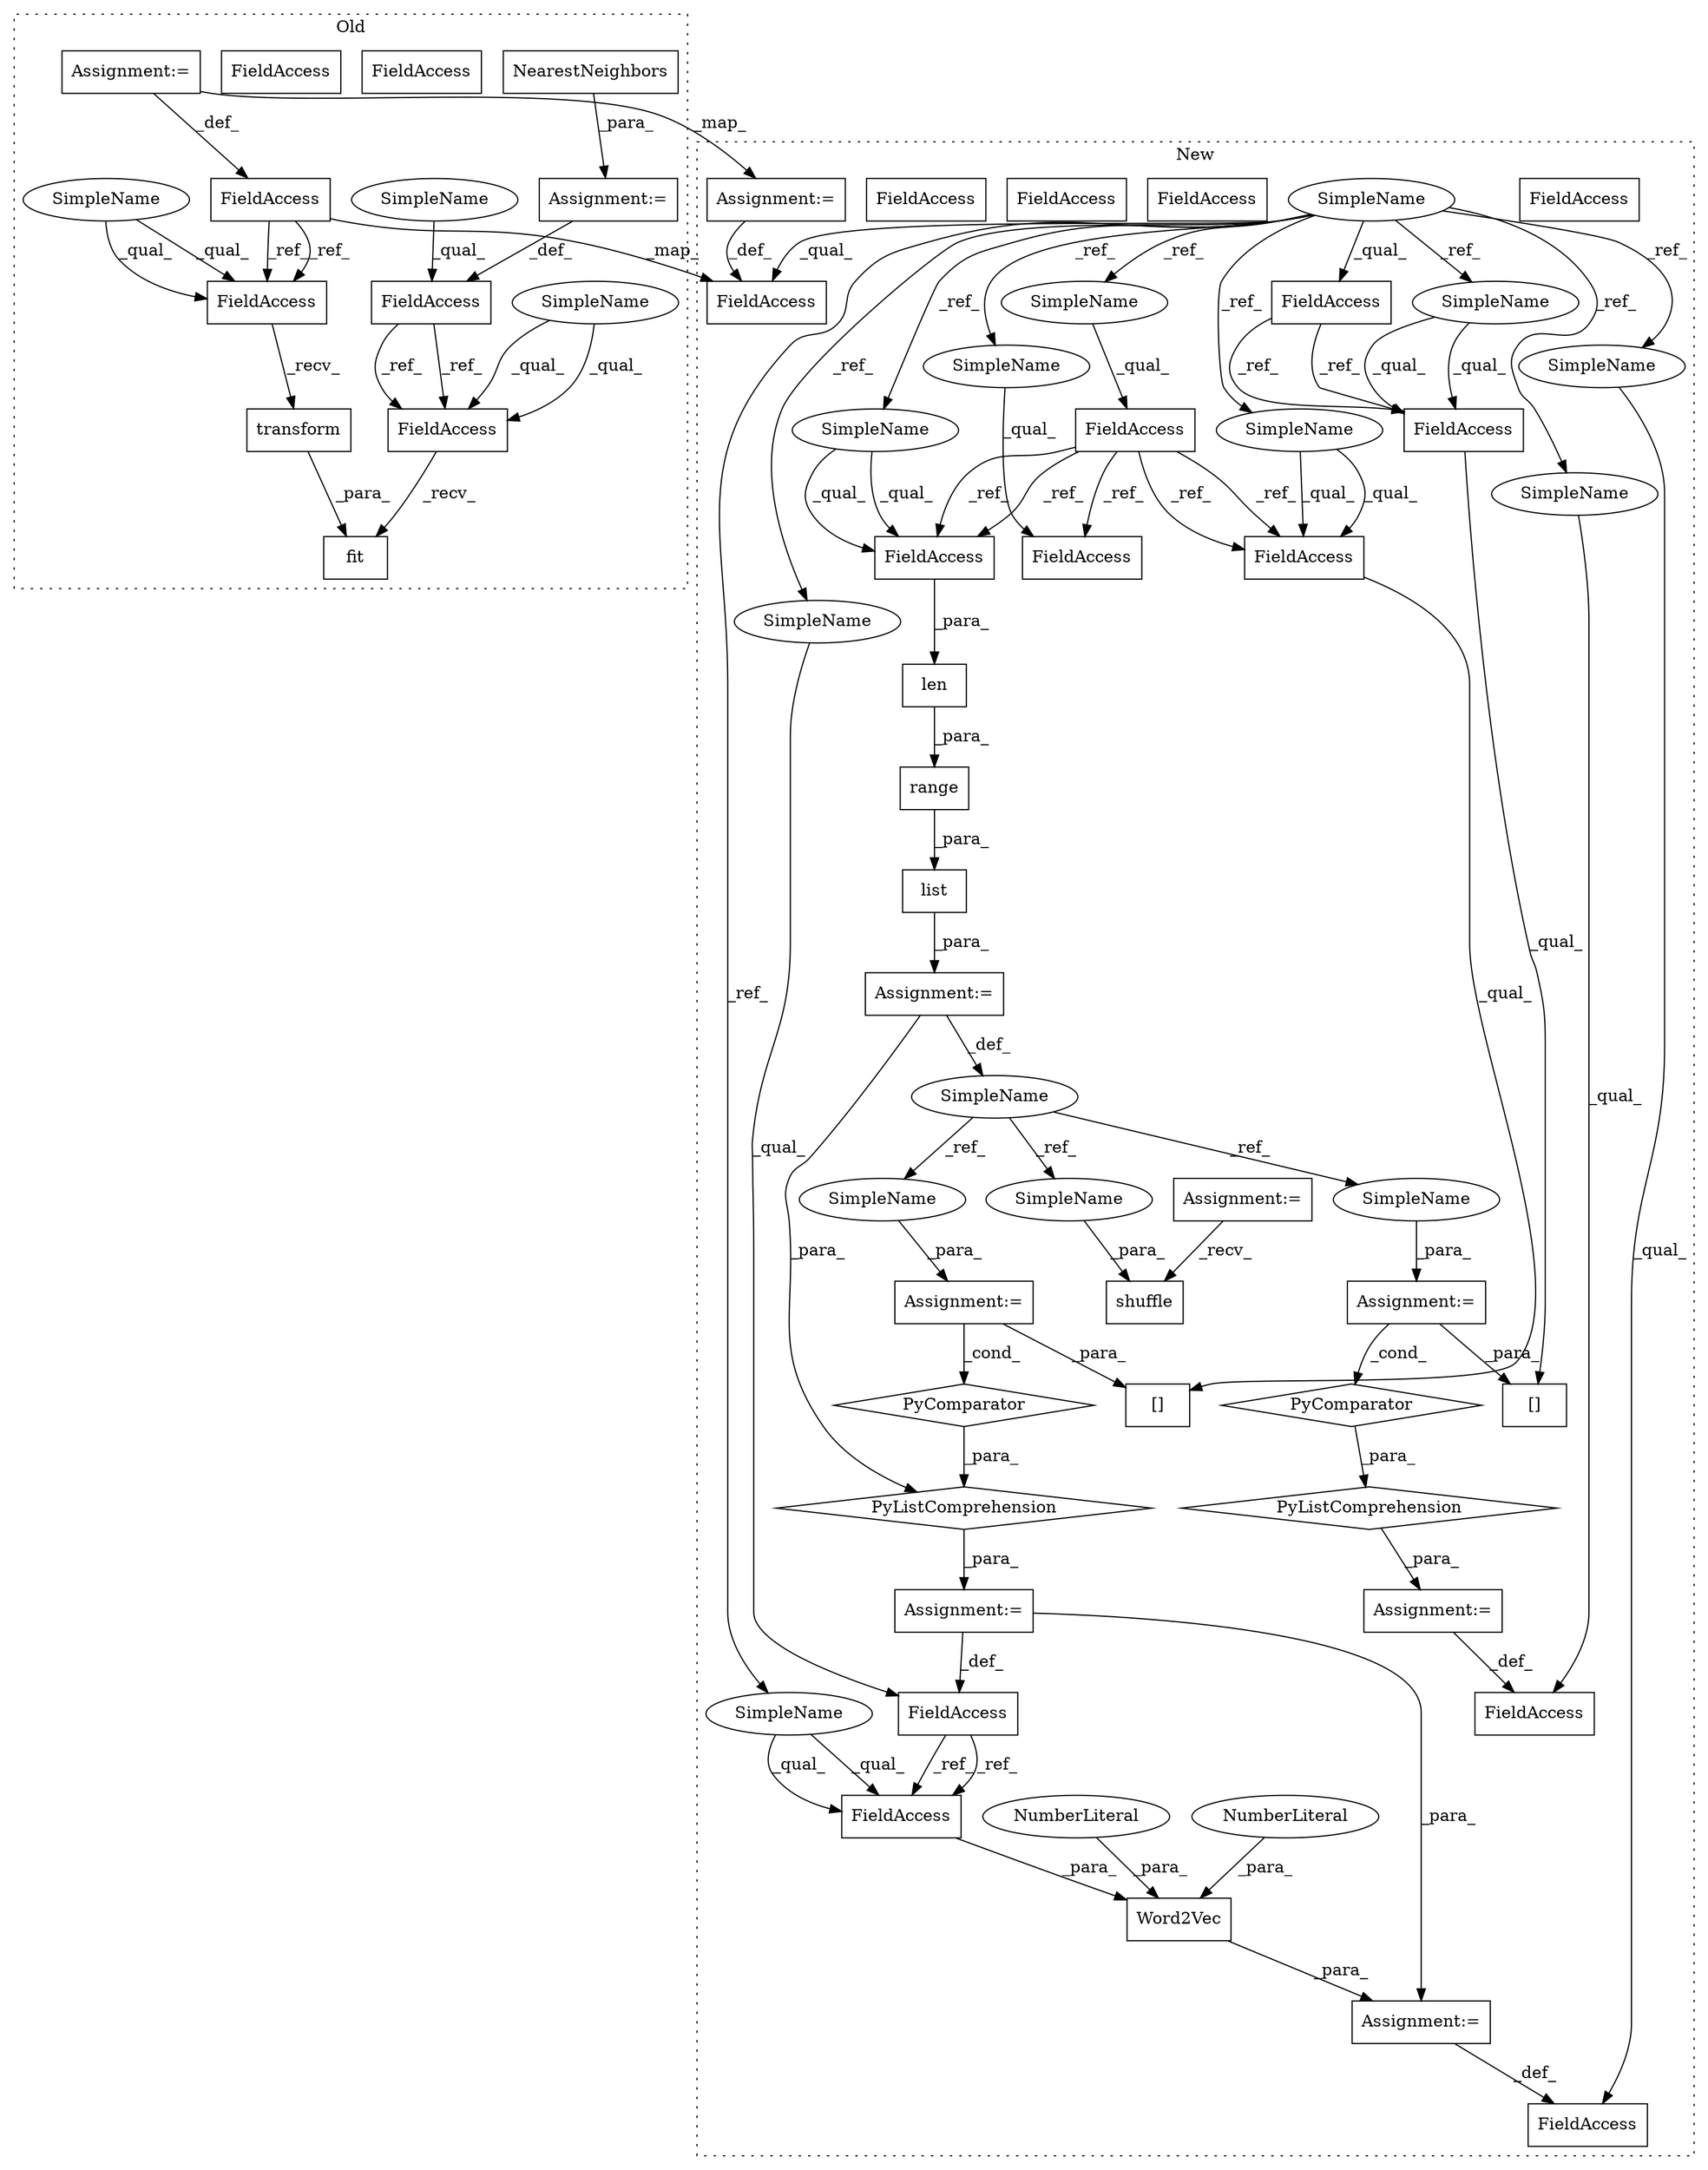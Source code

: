 digraph G {
subgraph cluster0 {
1 [label="NearestNeighbors" a="32" s="6996,7014" l="17,1" shape="box"];
3 [label="fit" a="32" s="7332,7367" l="4,1" shape="box"];
4 [label="transform" a="32" s="7352,7366" l="10,1" shape="box"];
10 [label="FieldAccess" a="22" s="7305" l="26" shape="box"];
11 [label="FieldAccess" a="22" s="7336" l="15" shape="box"];
13 [label="FieldAccess" a="22" s="6969" l="26" shape="box"];
35 [label="Assignment:=" a="7" s="6995" l="1" shape="box"];
40 [label="FieldAccess" a="22" s="6937" l="15" shape="box"];
42 [label="Assignment:=" a="7" s="6952" l="1" shape="box"];
48 [label="FieldAccess" a="22" s="7305" l="26" shape="box"];
49 [label="FieldAccess" a="22" s="7336" l="15" shape="box"];
62 [label="SimpleName" a="42" s="7336" l="4" shape="ellipse"];
63 [label="SimpleName" a="42" s="7305" l="4" shape="ellipse"];
64 [label="SimpleName" a="42" s="6969" l="4" shape="ellipse"];
label = "Old";
style="dotted";
}
subgraph cluster1 {
2 [label="[]" a="2" s="8684,8699" l="12,1" shape="box"];
5 [label="len" a="32" s="8608,8623" l="4,1" shape="box"];
6 [label="PyComparator" a="113" s="8758" l="25" shape="diamond"];
7 [label="[]" a="2" s="8815,8831" l="13,1" shape="box"];
8 [label="PyComparator" a="113" s="8890" l="25" shape="diamond"];
9 [label="FieldAccess" a="22" s="8286" l="11" shape="box"];
12 [label="FieldAccess" a="22" s="8684" l="11" shape="box"];
14 [label="SimpleName" a="42" s="8170" l="4" shape="ellipse"];
15 [label="FieldAccess" a="22" s="8661" l="11" shape="box"];
16 [label="FieldAccess" a="22" s="8946" l="11" shape="box"];
17 [label="FieldAccess" a="22" s="8791" l="12" shape="box"];
18 [label="FieldAccess" a="22" s="8612" l="11" shape="box"];
19 [label="FieldAccess" a="22" s="8479" l="11" shape="box"];
20 [label="FieldAccess" a="22" s="8323" l="12" shape="box"];
21 [label="FieldAccess" a="22" s="8923" l="13" shape="box"];
22 [label="FieldAccess" a="22" s="8815" l="12" shape="box"];
23 [label="Word2Vec" a="32" s="8937,8963" l="9,1" shape="box"];
24 [label="NumberLiteral" a="34" s="8962" l="1" shape="ellipse"];
25 [label="NumberLiteral" a="34" s="8958" l="3" shape="ellipse"];
26 [label="range" a="32" s="8602,8624" l="6,1" shape="box"];
27 [label="shuffle" a="32" s="8639,8654" l="8,1" shape="box"];
28 [label="SimpleName" a="42" s="8589" l="7" shape="ellipse"];
29 [label="Assignment:=" a="7" s="8758" l="25" shape="box"];
30 [label="list" a="32" s="8597,8625" l="5,1" shape="box"];
31 [label="PyListComprehension" a="109" s="8684" l="107" shape="diamond"];
32 [label="Assignment:=" a="7" s="8803" l="12" shape="box"];
33 [label="Assignment:=" a="7" s="8672" l="12" shape="box"];
34 [label="Assignment:=" a="7" s="8596" l="1" shape="box"];
36 [label="Assignment:=" a="7" s="8936" l="1" shape="box"];
37 [label="PyListComprehension" a="109" s="8815" l="108" shape="diamond"];
38 [label="Assignment:=" a="7" s="8221" l="6" shape="box"];
39 [label="Assignment:=" a="7" s="8890" l="25" shape="box"];
41 [label="FieldAccess" a="22" s="8361" l="12" shape="box"];
43 [label="Assignment:=" a="7" s="8373" l="1" shape="box"];
44 [label="FieldAccess" a="22" s="8612" l="11" shape="box"];
45 [label="FieldAccess" a="22" s="8684" l="11" shape="box"];
46 [label="FieldAccess" a="22" s="8946" l="11" shape="box"];
47 [label="FieldAccess" a="22" s="8815" l="12" shape="box"];
50 [label="SimpleName" a="42" s="8899" l="7" shape="ellipse"];
51 [label="SimpleName" a="42" s="8647" l="7" shape="ellipse"];
52 [label="SimpleName" a="42" s="8767" l="7" shape="ellipse"];
53 [label="SimpleName" a="42" s="8946" l="4" shape="ellipse"];
54 [label="SimpleName" a="42" s="8479" l="4" shape="ellipse"];
55 [label="SimpleName" a="42" s="8612" l="4" shape="ellipse"];
56 [label="SimpleName" a="42" s="8923" l="4" shape="ellipse"];
57 [label="SimpleName" a="42" s="8791" l="4" shape="ellipse"];
58 [label="SimpleName" a="42" s="8286" l="4" shape="ellipse"];
59 [label="SimpleName" a="42" s="8684" l="4" shape="ellipse"];
60 [label="SimpleName" a="42" s="8815" l="4" shape="ellipse"];
61 [label="SimpleName" a="42" s="8661" l="4" shape="ellipse"];
label = "New";
style="dotted";
}
1 -> 35 [label="_para_"];
4 -> 3 [label="_para_"];
5 -> 26 [label="_para_"];
6 -> 31 [label="_para_"];
8 -> 37 [label="_para_"];
9 -> 44 [label="_ref_"];
9 -> 19 [label="_ref_"];
9 -> 45 [label="_ref_"];
9 -> 45 [label="_ref_"];
9 -> 44 [label="_ref_"];
13 -> 48 [label="_ref_"];
13 -> 48 [label="_ref_"];
14 -> 20 [label="_qual_"];
14 -> 61 [label="_ref_"];
14 -> 41 [label="_qual_"];
14 -> 55 [label="_ref_"];
14 -> 58 [label="_ref_"];
14 -> 54 [label="_ref_"];
14 -> 57 [label="_ref_"];
14 -> 60 [label="_ref_"];
14 -> 56 [label="_ref_"];
14 -> 53 [label="_ref_"];
14 -> 59 [label="_ref_"];
15 -> 46 [label="_ref_"];
15 -> 46 [label="_ref_"];
20 -> 47 [label="_ref_"];
20 -> 47 [label="_ref_"];
23 -> 36 [label="_para_"];
24 -> 23 [label="_para_"];
25 -> 23 [label="_para_"];
26 -> 30 [label="_para_"];
28 -> 50 [label="_ref_"];
28 -> 52 [label="_ref_"];
28 -> 51 [label="_ref_"];
29 -> 2 [label="_para_"];
29 -> 6 [label="_cond_"];
30 -> 34 [label="_para_"];
31 -> 33 [label="_para_"];
32 -> 17 [label="_def_"];
33 -> 36 [label="_para_"];
33 -> 15 [label="_def_"];
34 -> 31 [label="_para_"];
34 -> 28 [label="_def_"];
35 -> 13 [label="_def_"];
36 -> 21 [label="_def_"];
37 -> 32 [label="_para_"];
38 -> 27 [label="_recv_"];
39 -> 8 [label="_cond_"];
39 -> 7 [label="_para_"];
40 -> 49 [label="_ref_"];
40 -> 49 [label="_ref_"];
40 -> 41 [label="_map_"];
42 -> 40 [label="_def_"];
42 -> 43 [label="_map_"];
43 -> 41 [label="_def_"];
44 -> 5 [label="_para_"];
45 -> 2 [label="_qual_"];
46 -> 23 [label="_para_"];
47 -> 7 [label="_qual_"];
48 -> 3 [label="_recv_"];
49 -> 4 [label="_recv_"];
50 -> 39 [label="_para_"];
51 -> 27 [label="_para_"];
52 -> 29 [label="_para_"];
53 -> 46 [label="_qual_"];
53 -> 46 [label="_qual_"];
54 -> 19 [label="_qual_"];
55 -> 44 [label="_qual_"];
55 -> 44 [label="_qual_"];
56 -> 21 [label="_qual_"];
57 -> 17 [label="_qual_"];
58 -> 9 [label="_qual_"];
59 -> 45 [label="_qual_"];
59 -> 45 [label="_qual_"];
60 -> 47 [label="_qual_"];
60 -> 47 [label="_qual_"];
61 -> 15 [label="_qual_"];
62 -> 49 [label="_qual_"];
62 -> 49 [label="_qual_"];
63 -> 48 [label="_qual_"];
63 -> 48 [label="_qual_"];
64 -> 13 [label="_qual_"];
}